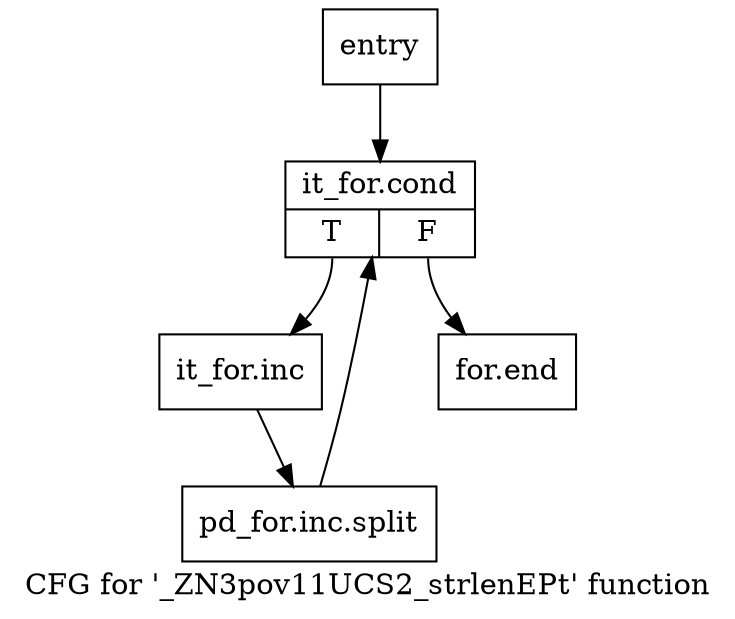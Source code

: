 digraph "CFG for '_ZN3pov11UCS2_strlenEPt' function" {
	label="CFG for '_ZN3pov11UCS2_strlenEPt' function";

	Node0x18dd8f0 [shape=record,label="{entry}"];
	Node0x18dd8f0 -> Node0x18dd940;
	Node0x18dd940 [shape=record,label="{it_for.cond|{<s0>T|<s1>F}}"];
	Node0x18dd940:s0 -> Node0x18ddd60;
	Node0x18dd940:s1 -> Node0x18dddb0;
	Node0x18ddd60 [shape=record,label="{it_for.inc}"];
	Node0x18ddd60 -> Node0x30c5f80;
	Node0x30c5f80 [shape=record,label="{pd_for.inc.split}"];
	Node0x30c5f80 -> Node0x18dd940;
	Node0x18dddb0 [shape=record,label="{for.end}"];
}
